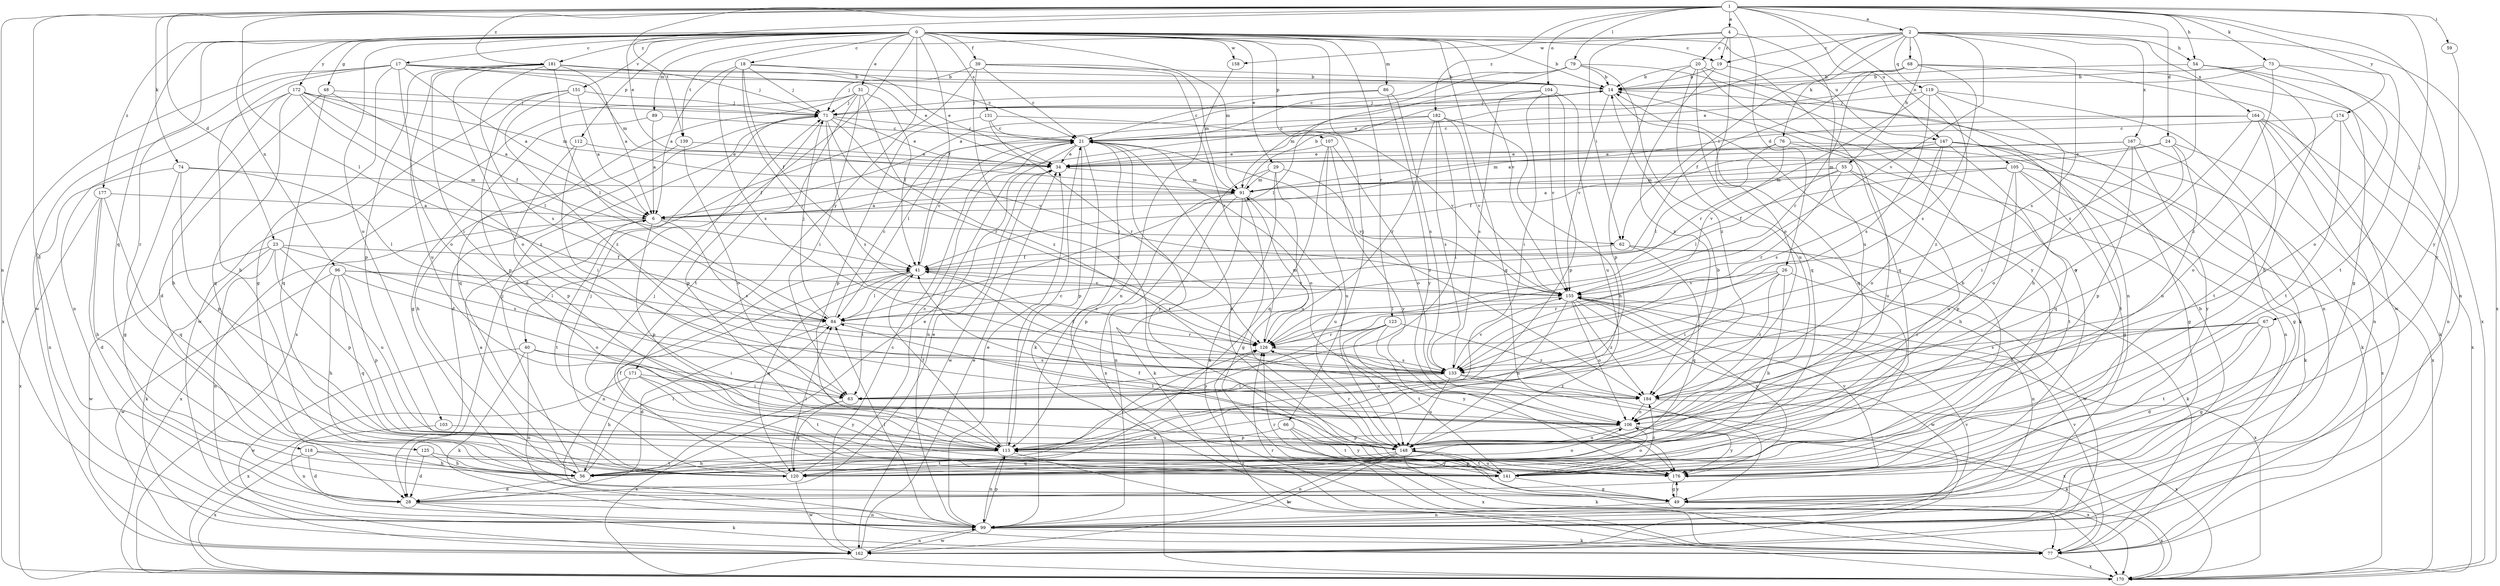 strict digraph  {
0;
1;
2;
4;
6;
14;
17;
18;
19;
20;
21;
23;
24;
26;
28;
29;
31;
34;
39;
40;
41;
48;
49;
54;
55;
56;
59;
62;
63;
66;
67;
68;
71;
73;
74;
76;
77;
79;
84;
86;
89;
91;
96;
99;
103;
104;
105;
106;
107;
112;
113;
118;
119;
120;
123;
125;
126;
131;
133;
139;
141;
147;
148;
151;
155;
158;
162;
164;
167;
170;
171;
172;
174;
176;
177;
181;
182;
184;
0 -> 14  [label=b];
0 -> 17  [label=c];
0 -> 18  [label=c];
0 -> 19  [label=c];
0 -> 29  [label=e];
0 -> 31  [label=e];
0 -> 39  [label=f];
0 -> 40  [label=f];
0 -> 41  [label=f];
0 -> 48  [label=g];
0 -> 49  [label=g];
0 -> 66  [label=j];
0 -> 86  [label=m];
0 -> 89  [label=m];
0 -> 91  [label=m];
0 -> 96  [label=n];
0 -> 103  [label=o];
0 -> 107  [label=p];
0 -> 112  [label=p];
0 -> 118  [label=q];
0 -> 123  [label=r];
0 -> 125  [label=r];
0 -> 131  [label=s];
0 -> 147  [label=u];
0 -> 151  [label=v];
0 -> 155  [label=v];
0 -> 158  [label=w];
0 -> 171  [label=y];
0 -> 172  [label=y];
0 -> 177  [label=z];
0 -> 181  [label=z];
1 -> 2  [label=a];
1 -> 4  [label=a];
1 -> 23  [label=d];
1 -> 24  [label=d];
1 -> 26  [label=d];
1 -> 28  [label=d];
1 -> 34  [label=e];
1 -> 54  [label=h];
1 -> 59  [label=i];
1 -> 67  [label=j];
1 -> 73  [label=k];
1 -> 74  [label=k];
1 -> 79  [label=l];
1 -> 84  [label=l];
1 -> 99  [label=n];
1 -> 104  [label=o];
1 -> 105  [label=o];
1 -> 139  [label=t];
1 -> 147  [label=u];
1 -> 174  [label=y];
1 -> 176  [label=y];
1 -> 181  [label=z];
1 -> 182  [label=z];
2 -> 6  [label=a];
2 -> 19  [label=c];
2 -> 54  [label=h];
2 -> 55  [label=h];
2 -> 62  [label=i];
2 -> 68  [label=j];
2 -> 76  [label=k];
2 -> 119  [label=q];
2 -> 133  [label=s];
2 -> 155  [label=v];
2 -> 158  [label=w];
2 -> 164  [label=x];
2 -> 167  [label=x];
2 -> 170  [label=x];
4 -> 19  [label=c];
4 -> 20  [label=c];
4 -> 62  [label=i];
4 -> 106  [label=o];
4 -> 139  [label=t];
4 -> 148  [label=u];
6 -> 62  [label=i];
6 -> 113  [label=p];
6 -> 133  [label=s];
6 -> 141  [label=t];
6 -> 170  [label=x];
14 -> 71  [label=j];
14 -> 77  [label=k];
14 -> 91  [label=m];
14 -> 120  [label=q];
14 -> 155  [label=v];
17 -> 6  [label=a];
17 -> 14  [label=b];
17 -> 21  [label=c];
17 -> 34  [label=e];
17 -> 49  [label=g];
17 -> 56  [label=h];
17 -> 91  [label=m];
17 -> 106  [label=o];
17 -> 162  [label=w];
17 -> 170  [label=x];
18 -> 6  [label=a];
18 -> 14  [label=b];
18 -> 34  [label=e];
18 -> 41  [label=f];
18 -> 71  [label=j];
18 -> 126  [label=r];
18 -> 133  [label=s];
19 -> 14  [label=b];
19 -> 120  [label=q];
19 -> 184  [label=z];
20 -> 14  [label=b];
20 -> 99  [label=n];
20 -> 113  [label=p];
20 -> 120  [label=q];
20 -> 148  [label=u];
20 -> 176  [label=y];
21 -> 34  [label=e];
21 -> 77  [label=k];
21 -> 99  [label=n];
21 -> 106  [label=o];
21 -> 113  [label=p];
21 -> 176  [label=y];
21 -> 184  [label=z];
23 -> 41  [label=f];
23 -> 77  [label=k];
23 -> 99  [label=n];
23 -> 113  [label=p];
23 -> 133  [label=s];
23 -> 148  [label=u];
23 -> 162  [label=w];
24 -> 34  [label=e];
24 -> 63  [label=i];
24 -> 91  [label=m];
24 -> 148  [label=u];
24 -> 170  [label=x];
26 -> 56  [label=h];
26 -> 63  [label=i];
26 -> 99  [label=n];
26 -> 126  [label=r];
26 -> 155  [label=v];
26 -> 184  [label=z];
28 -> 34  [label=e];
28 -> 77  [label=k];
28 -> 99  [label=n];
29 -> 77  [label=k];
29 -> 91  [label=m];
29 -> 148  [label=u];
29 -> 155  [label=v];
29 -> 170  [label=x];
31 -> 41  [label=f];
31 -> 63  [label=i];
31 -> 71  [label=j];
31 -> 120  [label=q];
31 -> 141  [label=t];
31 -> 170  [label=x];
31 -> 184  [label=z];
34 -> 91  [label=m];
34 -> 162  [label=w];
39 -> 14  [label=b];
39 -> 21  [label=c];
39 -> 28  [label=d];
39 -> 71  [label=j];
39 -> 91  [label=m];
39 -> 126  [label=r];
39 -> 148  [label=u];
40 -> 63  [label=i];
40 -> 77  [label=k];
40 -> 99  [label=n];
40 -> 133  [label=s];
40 -> 162  [label=w];
41 -> 21  [label=c];
41 -> 63  [label=i];
41 -> 84  [label=l];
41 -> 99  [label=n];
41 -> 120  [label=q];
41 -> 126  [label=r];
41 -> 155  [label=v];
48 -> 28  [label=d];
48 -> 41  [label=f];
48 -> 71  [label=j];
48 -> 120  [label=q];
49 -> 99  [label=n];
49 -> 126  [label=r];
49 -> 170  [label=x];
49 -> 176  [label=y];
54 -> 14  [label=b];
54 -> 49  [label=g];
54 -> 56  [label=h];
54 -> 133  [label=s];
54 -> 170  [label=x];
55 -> 6  [label=a];
55 -> 84  [label=l];
55 -> 91  [label=m];
55 -> 126  [label=r];
55 -> 141  [label=t];
55 -> 148  [label=u];
56 -> 6  [label=a];
56 -> 28  [label=d];
56 -> 34  [label=e];
56 -> 71  [label=j];
56 -> 84  [label=l];
56 -> 126  [label=r];
59 -> 176  [label=y];
62 -> 41  [label=f];
62 -> 77  [label=k];
62 -> 120  [label=q];
62 -> 162  [label=w];
63 -> 120  [label=q];
63 -> 170  [label=x];
66 -> 113  [label=p];
66 -> 141  [label=t];
66 -> 170  [label=x];
66 -> 176  [label=y];
67 -> 28  [label=d];
67 -> 49  [label=g];
67 -> 126  [label=r];
67 -> 133  [label=s];
67 -> 141  [label=t];
67 -> 184  [label=z];
68 -> 14  [label=b];
68 -> 41  [label=f];
68 -> 99  [label=n];
68 -> 126  [label=r];
68 -> 133  [label=s];
68 -> 162  [label=w];
71 -> 21  [label=c];
71 -> 28  [label=d];
71 -> 34  [label=e];
71 -> 113  [label=p];
71 -> 126  [label=r];
71 -> 133  [label=s];
71 -> 155  [label=v];
73 -> 14  [label=b];
73 -> 34  [label=e];
73 -> 106  [label=o];
73 -> 141  [label=t];
73 -> 184  [label=z];
74 -> 49  [label=g];
74 -> 84  [label=l];
74 -> 91  [label=m];
74 -> 99  [label=n];
74 -> 113  [label=p];
76 -> 34  [label=e];
76 -> 84  [label=l];
76 -> 99  [label=n];
76 -> 148  [label=u];
76 -> 155  [label=v];
77 -> 126  [label=r];
77 -> 155  [label=v];
77 -> 170  [label=x];
79 -> 6  [label=a];
79 -> 14  [label=b];
79 -> 21  [label=c];
79 -> 84  [label=l];
79 -> 176  [label=y];
79 -> 184  [label=z];
84 -> 21  [label=c];
84 -> 28  [label=d];
84 -> 71  [label=j];
84 -> 126  [label=r];
86 -> 21  [label=c];
86 -> 71  [label=j];
86 -> 133  [label=s];
86 -> 176  [label=y];
89 -> 6  [label=a];
89 -> 21  [label=c];
89 -> 49  [label=g];
91 -> 6  [label=a];
91 -> 14  [label=b];
91 -> 49  [label=g];
91 -> 77  [label=k];
91 -> 99  [label=n];
91 -> 113  [label=p];
91 -> 148  [label=u];
96 -> 56  [label=h];
96 -> 84  [label=l];
96 -> 106  [label=o];
96 -> 113  [label=p];
96 -> 120  [label=q];
96 -> 155  [label=v];
96 -> 162  [label=w];
99 -> 14  [label=b];
99 -> 34  [label=e];
99 -> 77  [label=k];
99 -> 84  [label=l];
99 -> 113  [label=p];
99 -> 162  [label=w];
103 -> 99  [label=n];
103 -> 148  [label=u];
104 -> 63  [label=i];
104 -> 71  [label=j];
104 -> 113  [label=p];
104 -> 133  [label=s];
104 -> 148  [label=u];
104 -> 155  [label=v];
105 -> 41  [label=f];
105 -> 49  [label=g];
105 -> 56  [label=h];
105 -> 77  [label=k];
105 -> 91  [label=m];
105 -> 113  [label=p];
105 -> 170  [label=x];
106 -> 77  [label=k];
106 -> 113  [label=p];
106 -> 148  [label=u];
106 -> 176  [label=y];
107 -> 34  [label=e];
107 -> 106  [label=o];
107 -> 120  [label=q];
107 -> 148  [label=u];
107 -> 176  [label=y];
112 -> 34  [label=e];
112 -> 63  [label=i];
112 -> 113  [label=p];
113 -> 14  [label=b];
113 -> 21  [label=c];
113 -> 41  [label=f];
113 -> 56  [label=h];
113 -> 77  [label=k];
113 -> 99  [label=n];
113 -> 176  [label=y];
118 -> 28  [label=d];
118 -> 56  [label=h];
118 -> 141  [label=t];
118 -> 170  [label=x];
119 -> 56  [label=h];
119 -> 71  [label=j];
119 -> 99  [label=n];
119 -> 126  [label=r];
119 -> 133  [label=s];
119 -> 184  [label=z];
120 -> 21  [label=c];
120 -> 41  [label=f];
120 -> 71  [label=j];
120 -> 84  [label=l];
120 -> 106  [label=o];
120 -> 162  [label=w];
123 -> 113  [label=p];
123 -> 126  [label=r];
123 -> 141  [label=t];
123 -> 148  [label=u];
123 -> 176  [label=y];
123 -> 184  [label=z];
125 -> 28  [label=d];
125 -> 56  [label=h];
125 -> 141  [label=t];
126 -> 91  [label=m];
126 -> 133  [label=s];
131 -> 21  [label=c];
131 -> 113  [label=p];
131 -> 126  [label=r];
131 -> 155  [label=v];
133 -> 41  [label=f];
133 -> 63  [label=i];
133 -> 148  [label=u];
133 -> 155  [label=v];
133 -> 170  [label=x];
133 -> 184  [label=z];
139 -> 34  [label=e];
139 -> 56  [label=h];
139 -> 106  [label=o];
141 -> 14  [label=b];
141 -> 21  [label=c];
141 -> 49  [label=g];
141 -> 71  [label=j];
141 -> 106  [label=o];
141 -> 148  [label=u];
141 -> 184  [label=z];
147 -> 34  [label=e];
147 -> 41  [label=f];
147 -> 49  [label=g];
147 -> 77  [label=k];
147 -> 106  [label=o];
147 -> 120  [label=q];
147 -> 133  [label=s];
147 -> 141  [label=t];
148 -> 77  [label=k];
148 -> 84  [label=l];
148 -> 99  [label=n];
148 -> 120  [label=q];
148 -> 126  [label=r];
148 -> 141  [label=t];
148 -> 162  [label=w];
148 -> 170  [label=x];
151 -> 6  [label=a];
151 -> 71  [label=j];
151 -> 113  [label=p];
151 -> 162  [label=w];
151 -> 184  [label=z];
155 -> 84  [label=l];
155 -> 106  [label=o];
155 -> 148  [label=u];
155 -> 162  [label=w];
155 -> 170  [label=x];
155 -> 176  [label=y];
155 -> 184  [label=z];
158 -> 99  [label=n];
162 -> 21  [label=c];
162 -> 34  [label=e];
162 -> 99  [label=n];
162 -> 155  [label=v];
164 -> 6  [label=a];
164 -> 21  [label=c];
164 -> 77  [label=k];
164 -> 99  [label=n];
164 -> 106  [label=o];
164 -> 141  [label=t];
164 -> 170  [label=x];
167 -> 34  [label=e];
167 -> 49  [label=g];
167 -> 91  [label=m];
167 -> 106  [label=o];
167 -> 113  [label=p];
167 -> 176  [label=y];
170 -> 126  [label=r];
171 -> 56  [label=h];
171 -> 63  [label=i];
171 -> 141  [label=t];
171 -> 170  [label=x];
171 -> 176  [label=y];
172 -> 6  [label=a];
172 -> 56  [label=h];
172 -> 71  [label=j];
172 -> 84  [label=l];
172 -> 91  [label=m];
172 -> 99  [label=n];
172 -> 120  [label=q];
172 -> 184  [label=z];
174 -> 21  [label=c];
174 -> 99  [label=n];
174 -> 106  [label=o];
174 -> 141  [label=t];
176 -> 21  [label=c];
176 -> 41  [label=f];
176 -> 49  [label=g];
176 -> 113  [label=p];
176 -> 155  [label=v];
177 -> 6  [label=a];
177 -> 28  [label=d];
177 -> 56  [label=h];
177 -> 120  [label=q];
177 -> 170  [label=x];
181 -> 6  [label=a];
181 -> 14  [label=b];
181 -> 63  [label=i];
181 -> 71  [label=j];
181 -> 84  [label=l];
181 -> 106  [label=o];
181 -> 113  [label=p];
181 -> 133  [label=s];
181 -> 148  [label=u];
182 -> 21  [label=c];
182 -> 56  [label=h];
182 -> 63  [label=i];
182 -> 84  [label=l];
182 -> 126  [label=r];
182 -> 133  [label=s];
182 -> 155  [label=v];
184 -> 106  [label=o];
184 -> 170  [label=x];
}
